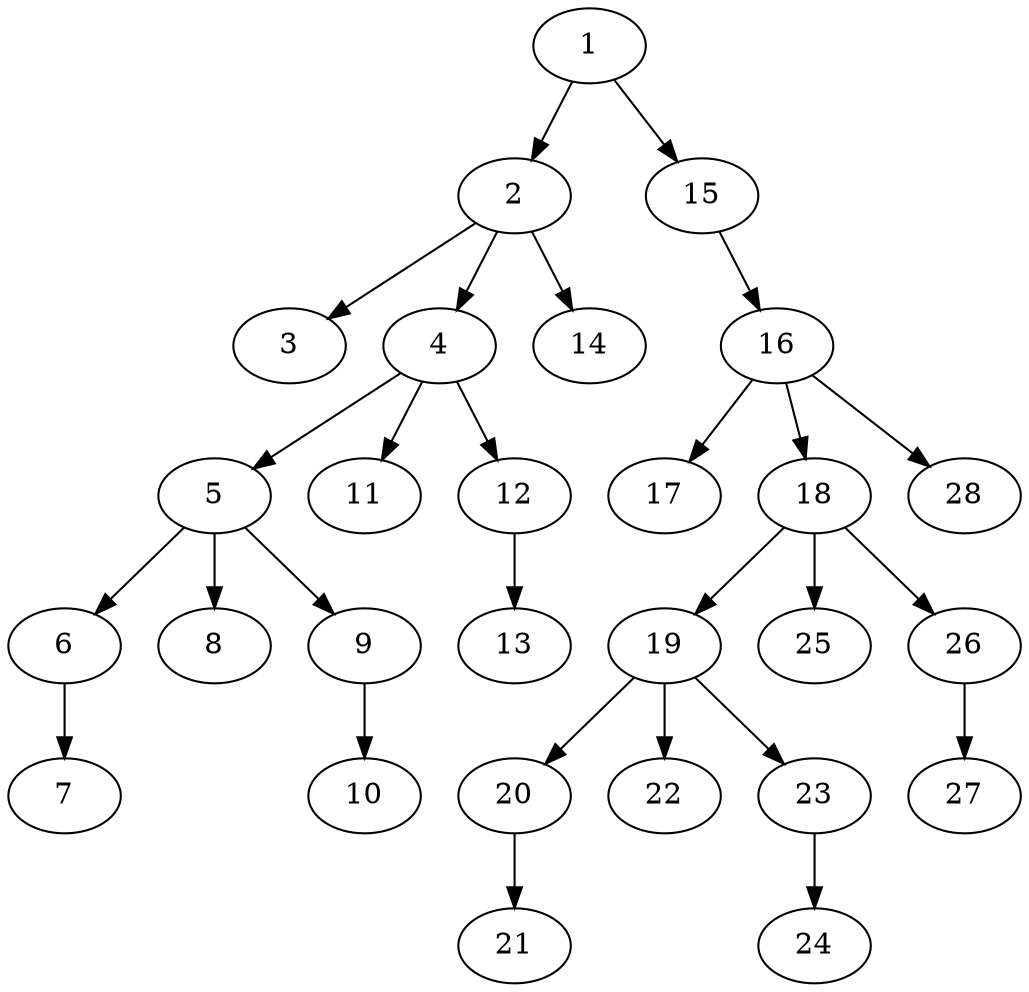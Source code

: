 strict digraph "" {
	1 -> 2;
	1 -> 15;
	2 -> 3;
	2 -> 4;
	2 -> 14;
	4 -> 5;
	4 -> 11;
	4 -> 12;
	5 -> 6;
	5 -> 8;
	5 -> 9;
	6 -> 7;
	9 -> 10;
	12 -> 13;
	15 -> 16;
	16 -> 17;
	16 -> 18;
	16 -> 28;
	18 -> 19;
	18 -> 25;
	18 -> 26;
	19 -> 20;
	19 -> 22;
	19 -> 23;
	20 -> 21;
	23 -> 24;
	26 -> 27;
}
